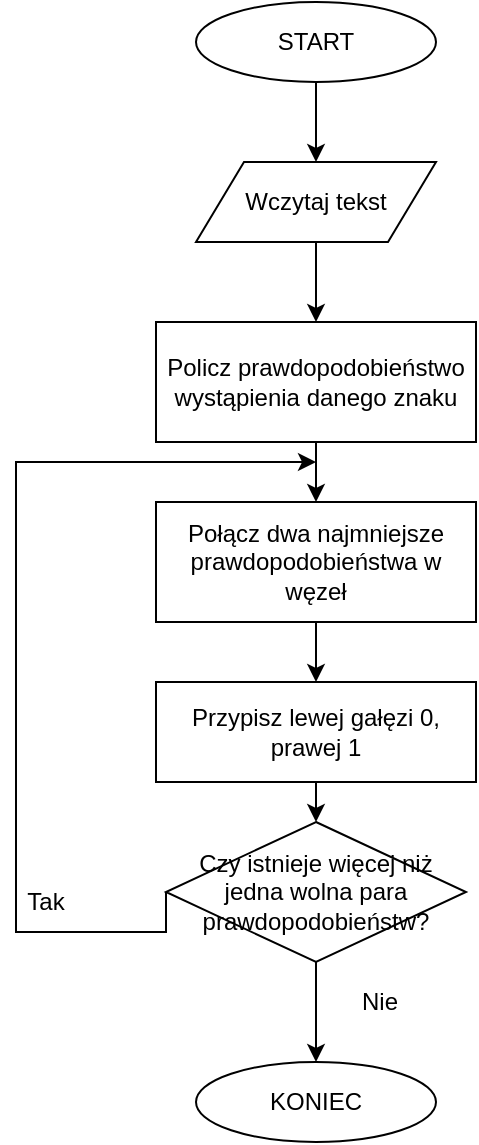 <mxfile version="14.5.10"><diagram id="Wcmrs2eAEXJUv35oNvPt" name="Page-1"><mxGraphModel dx="1117" dy="1050" grid="1" gridSize="10" guides="1" tooltips="1" connect="1" arrows="1" fold="1" page="1" pageScale="1" pageWidth="827" pageHeight="1169" math="0" shadow="0"><root><mxCell id="0"/><mxCell id="1" parent="0"/><mxCell id="5JLZSPK27WkNS-xa8ATb-44" style="edgeStyle=orthogonalEdgeStyle;rounded=0;orthogonalLoop=1;jettySize=auto;html=1;exitX=0.5;exitY=1;exitDx=0;exitDy=0;entryX=0.5;entryY=0;entryDx=0;entryDy=0;" edge="1" parent="1" source="5JLZSPK27WkNS-xa8ATb-45" target="5JLZSPK27WkNS-xa8ATb-47"><mxGeometry relative="1" as="geometry"/></mxCell><mxCell id="5JLZSPK27WkNS-xa8ATb-45" value="START" style="ellipse;whiteSpace=wrap;html=1;" vertex="1" parent="1"><mxGeometry x="755" y="440" width="120" height="40" as="geometry"/></mxCell><mxCell id="5JLZSPK27WkNS-xa8ATb-46" style="edgeStyle=orthogonalEdgeStyle;rounded=0;orthogonalLoop=1;jettySize=auto;html=1;exitX=0.5;exitY=1;exitDx=0;exitDy=0;entryX=0.5;entryY=0;entryDx=0;entryDy=0;" edge="1" parent="1" source="5JLZSPK27WkNS-xa8ATb-47" target="5JLZSPK27WkNS-xa8ATb-49"><mxGeometry relative="1" as="geometry"/></mxCell><mxCell id="5JLZSPK27WkNS-xa8ATb-47" value="Wczytaj tekst" style="shape=parallelogram;perimeter=parallelogramPerimeter;whiteSpace=wrap;html=1;" vertex="1" parent="1"><mxGeometry x="755" y="520" width="120" height="40" as="geometry"/></mxCell><mxCell id="5JLZSPK27WkNS-xa8ATb-48" style="edgeStyle=orthogonalEdgeStyle;rounded=0;orthogonalLoop=1;jettySize=auto;html=1;exitX=0.5;exitY=1;exitDx=0;exitDy=0;entryX=0.5;entryY=0;entryDx=0;entryDy=0;" edge="1" parent="1" source="5JLZSPK27WkNS-xa8ATb-49" target="5JLZSPK27WkNS-xa8ATb-51"><mxGeometry relative="1" as="geometry"/></mxCell><mxCell id="5JLZSPK27WkNS-xa8ATb-49" value="Policz prawdopodobieństwo wystąpienia danego znaku" style="rounded=0;whiteSpace=wrap;html=1;" vertex="1" parent="1"><mxGeometry x="735" y="600" width="160" height="60" as="geometry"/></mxCell><mxCell id="5JLZSPK27WkNS-xa8ATb-50" style="edgeStyle=orthogonalEdgeStyle;rounded=0;orthogonalLoop=1;jettySize=auto;html=1;exitX=0.5;exitY=1;exitDx=0;exitDy=0;entryX=0.5;entryY=0;entryDx=0;entryDy=0;" edge="1" parent="1" source="5JLZSPK27WkNS-xa8ATb-51" target="5JLZSPK27WkNS-xa8ATb-53"><mxGeometry relative="1" as="geometry"/></mxCell><mxCell id="5JLZSPK27WkNS-xa8ATb-51" value="Połącz dwa najmniejsze prawdopodobieństwa w węzeł" style="rounded=0;whiteSpace=wrap;html=1;" vertex="1" parent="1"><mxGeometry x="735" y="690" width="160" height="60" as="geometry"/></mxCell><mxCell id="5JLZSPK27WkNS-xa8ATb-52" style="edgeStyle=orthogonalEdgeStyle;rounded=0;orthogonalLoop=1;jettySize=auto;html=1;exitX=0.5;exitY=1;exitDx=0;exitDy=0;entryX=0.5;entryY=0;entryDx=0;entryDy=0;" edge="1" parent="1" source="5JLZSPK27WkNS-xa8ATb-53" target="5JLZSPK27WkNS-xa8ATb-56"><mxGeometry relative="1" as="geometry"/></mxCell><mxCell id="5JLZSPK27WkNS-xa8ATb-53" value="Przypisz lewej gałęzi 0, prawej 1" style="rounded=0;whiteSpace=wrap;html=1;" vertex="1" parent="1"><mxGeometry x="735" y="780" width="160" height="50" as="geometry"/></mxCell><mxCell id="5JLZSPK27WkNS-xa8ATb-54" style="edgeStyle=orthogonalEdgeStyle;rounded=0;orthogonalLoop=1;jettySize=auto;html=1;exitX=0.5;exitY=1;exitDx=0;exitDy=0;" edge="1" parent="1" source="5JLZSPK27WkNS-xa8ATb-56" target="5JLZSPK27WkNS-xa8ATb-57"><mxGeometry relative="1" as="geometry"/></mxCell><mxCell id="5JLZSPK27WkNS-xa8ATb-55" style="edgeStyle=orthogonalEdgeStyle;rounded=0;orthogonalLoop=1;jettySize=auto;html=1;exitX=0;exitY=0.5;exitDx=0;exitDy=0;" edge="1" parent="1" source="5JLZSPK27WkNS-xa8ATb-56"><mxGeometry relative="1" as="geometry"><mxPoint x="815" y="670" as="targetPoint"/><Array as="points"><mxPoint x="665" y="905"/><mxPoint x="665" y="670"/></Array></mxGeometry></mxCell><mxCell id="5JLZSPK27WkNS-xa8ATb-56" value="Czy istnieje więcej niż jedna wolna para prawdopodobieństw?" style="rhombus;whiteSpace=wrap;html=1;" vertex="1" parent="1"><mxGeometry x="740" y="850" width="150" height="70" as="geometry"/></mxCell><mxCell id="5JLZSPK27WkNS-xa8ATb-57" value="KONIEC" style="ellipse;whiteSpace=wrap;html=1;" vertex="1" parent="1"><mxGeometry x="755" y="970" width="120" height="40" as="geometry"/></mxCell><mxCell id="5JLZSPK27WkNS-xa8ATb-59" value="Tak" style="text;html=1;strokeColor=none;fillColor=none;align=center;verticalAlign=middle;whiteSpace=wrap;rounded=0;" vertex="1" parent="1"><mxGeometry x="660" y="880" width="40" height="20" as="geometry"/></mxCell><mxCell id="5JLZSPK27WkNS-xa8ATb-62" value="Nie" style="text;html=1;strokeColor=none;fillColor=none;align=center;verticalAlign=middle;whiteSpace=wrap;rounded=0;" vertex="1" parent="1"><mxGeometry x="827" y="930" width="40" height="20" as="geometry"/></mxCell></root></mxGraphModel></diagram></mxfile>